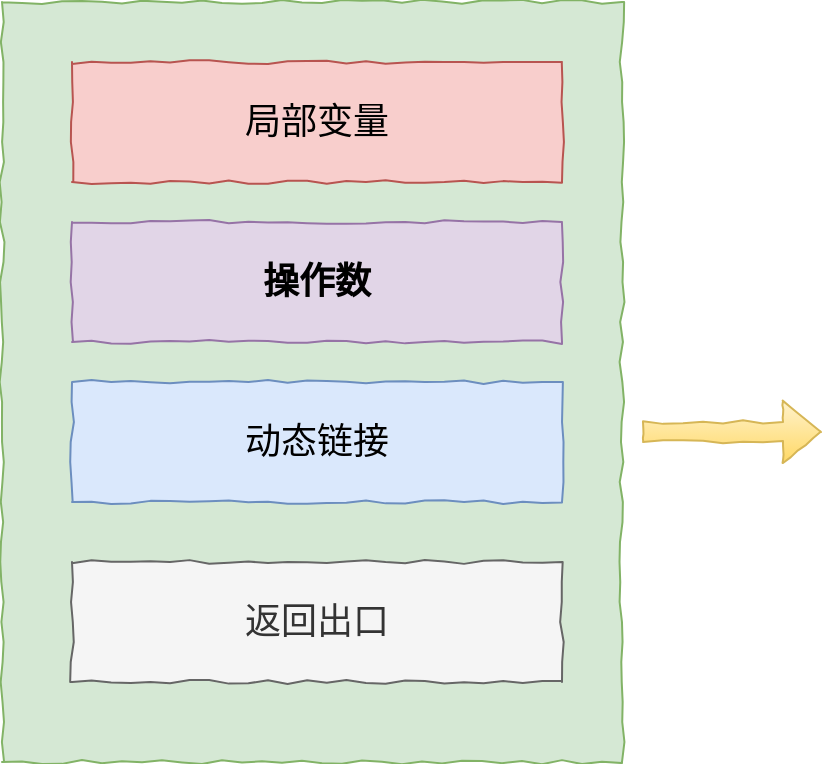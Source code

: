 <mxfile version="11.2.1" type="github" pages="1"><diagram id="5k5S3kMf39k3QLzpYyN9" name="第 1 页"><mxGraphModel dx="1426" dy="860" grid="1" gridSize="10" guides="1" tooltips="1" connect="1" arrows="1" fold="1" page="1" pageScale="1" pageWidth="827" pageHeight="1169" math="0" shadow="0"><root><mxCell id="0"/><mxCell id="1" parent="0"/><mxCell id="na24kQVs18sp5jHG1L4I-1" value="" style="rounded=0;whiteSpace=wrap;html=1;comic=1;jiggle=2.5;fillColor=#d5e8d4;strokeColor=#82b366;" vertex="1" parent="1"><mxGeometry x="20" y="20" width="310" height="380" as="geometry"/></mxCell><mxCell id="na24kQVs18sp5jHG1L4I-2" value="&lt;font face=&quot;Comic Sans MS&quot; style=&quot;font-size: 18px&quot;&gt;局部变量&lt;/font&gt;" style="rounded=0;whiteSpace=wrap;html=1;comic=1;fillColor=#f8cecc;strokeColor=#b85450;" vertex="1" parent="1"><mxGeometry x="55" y="50" width="245" height="60" as="geometry"/></mxCell><mxCell id="na24kQVs18sp5jHG1L4I-4" value="&lt;h3&gt;&lt;font style=&quot;font-size: 18px&quot; face=&quot;Comic Sans MS&quot;&gt;操作数&lt;/font&gt;&lt;/h3&gt;" style="rounded=0;whiteSpace=wrap;html=1;comic=1;fillColor=#e1d5e7;strokeColor=#9673a6;" vertex="1" parent="1"><mxGeometry x="55" y="130" width="245" height="60" as="geometry"/></mxCell><mxCell id="na24kQVs18sp5jHG1L4I-5" value="&lt;font style=&quot;font-size: 18px&quot; face=&quot;Comic Sans MS&quot;&gt;动态链接&lt;/font&gt;" style="rounded=0;whiteSpace=wrap;html=1;comic=1;fillColor=#dae8fc;strokeColor=#6c8ebf;" vertex="1" parent="1"><mxGeometry x="55" y="210" width="245" height="60" as="geometry"/></mxCell><mxCell id="na24kQVs18sp5jHG1L4I-6" value="&lt;font style=&quot;font-size: 18px&quot; face=&quot;Comic Sans MS&quot;&gt;返回出口&lt;/font&gt;" style="rounded=0;whiteSpace=wrap;html=1;comic=1;fillColor=#f5f5f5;strokeColor=#666666;fontColor=#333333;" vertex="1" parent="1"><mxGeometry x="55" y="300" width="245" height="60" as="geometry"/></mxCell><mxCell id="na24kQVs18sp5jHG1L4I-7" value="" style="shape=flexArrow;endArrow=classic;html=1;comic=1;snapToPoint=1;fixDash=1;backgroundOutline=0;orthogonalLoop=1;noJump=1;gradientColor=#ffd966;fillColor=#fff2cc;strokeColor=#d6b656;" edge="1" parent="1"><mxGeometry width="50" height="50" relative="1" as="geometry"><mxPoint x="340" y="235" as="sourcePoint"/><mxPoint x="430" y="235" as="targetPoint"/></mxGeometry></mxCell></root></mxGraphModel></diagram></mxfile>